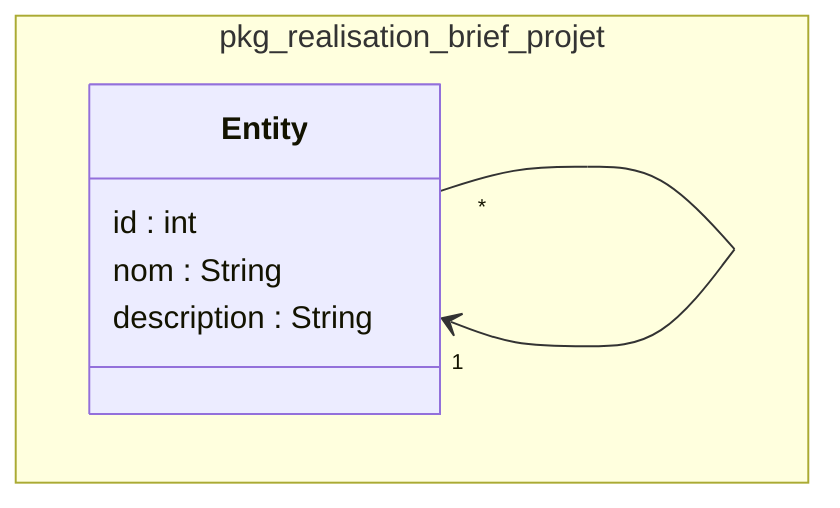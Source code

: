 classDiagram

namespace pkg_realisation_brief_projet {

class Entity {
  id : int
  nom : String
  description : String
}

}

Entity "*" --> "1" Entity